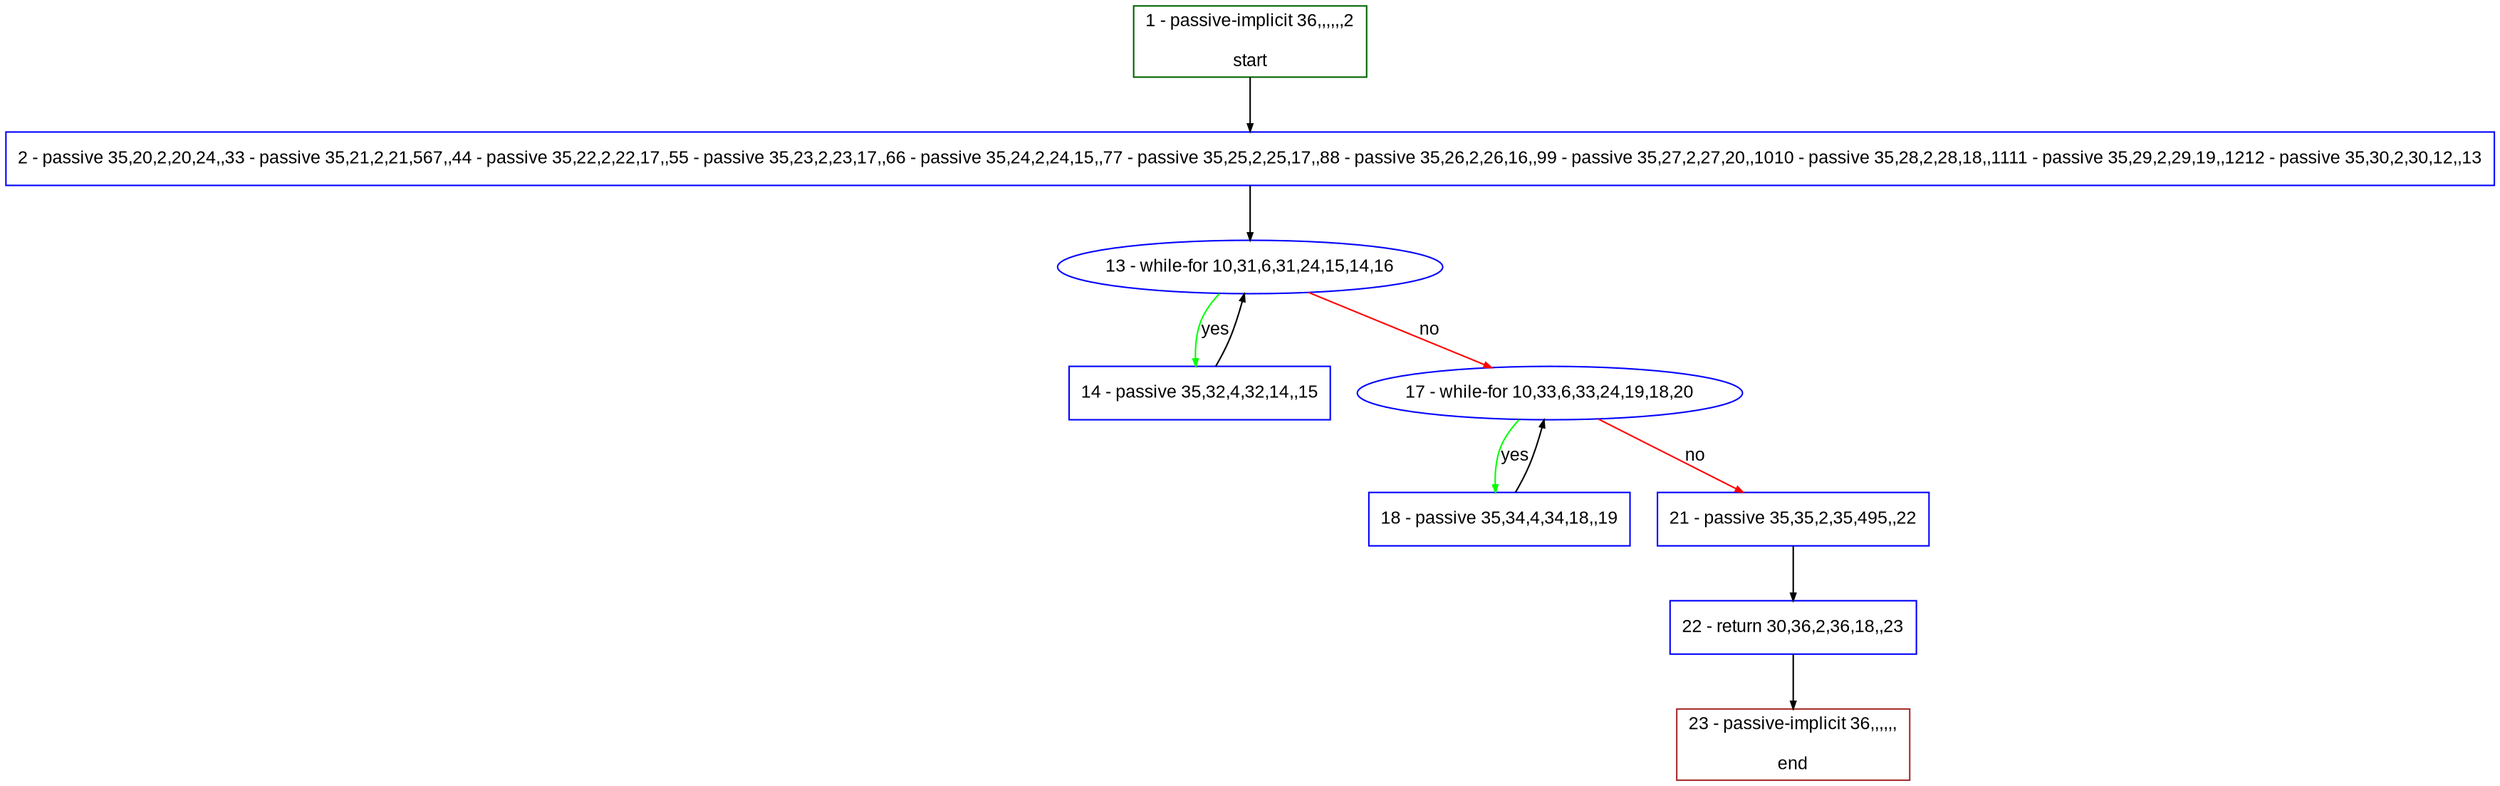 digraph "" {
  graph [pack="true", label="", fontsize="12", packmode="clust", fontname="Arial", fillcolor="#FFFFCC", bgcolor="white", style="rounded,filled", compound="true"];
  node [node_initialized="no", label="", color="grey", fontsize="12", fillcolor="white", fontname="Arial", style="filled", shape="rectangle", compound="true", fixedsize="false"];
  edge [fontcolor="black", arrowhead="normal", arrowtail="none", arrowsize="0.5", ltail="", label="", color="black", fontsize="12", lhead="", fontname="Arial", dir="forward", compound="true"];
  __N1 [label="2 - passive 35,20,2,20,24,,33 - passive 35,21,2,21,567,,44 - passive 35,22,2,22,17,,55 - passive 35,23,2,23,17,,66 - passive 35,24,2,24,15,,77 - passive 35,25,2,25,17,,88 - passive 35,26,2,26,16,,99 - passive 35,27,2,27,20,,1010 - passive 35,28,2,28,18,,1111 - passive 35,29,2,29,19,,1212 - passive 35,30,2,30,12,,13", color="#0000ff", fillcolor="#ffffff", style="filled", shape="box"];
  __N2 [label="1 - passive-implicit 36,,,,,,2\n\nstart", color="#006400", fillcolor="#ffffff", style="filled", shape="box"];
  __N3 [label="13 - while-for 10,31,6,31,24,15,14,16", color="#0000ff", fillcolor="#ffffff", style="filled", shape="oval"];
  __N4 [label="14 - passive 35,32,4,32,14,,15", color="#0000ff", fillcolor="#ffffff", style="filled", shape="box"];
  __N5 [label="17 - while-for 10,33,6,33,24,19,18,20", color="#0000ff", fillcolor="#ffffff", style="filled", shape="oval"];
  __N6 [label="18 - passive 35,34,4,34,18,,19", color="#0000ff", fillcolor="#ffffff", style="filled", shape="box"];
  __N7 [label="21 - passive 35,35,2,35,495,,22", color="#0000ff", fillcolor="#ffffff", style="filled", shape="box"];
  __N8 [label="22 - return 30,36,2,36,18,,23", color="#0000ff", fillcolor="#ffffff", style="filled", shape="box"];
  __N9 [label="23 - passive-implicit 36,,,,,,\n\nend", color="#a52a2a", fillcolor="#ffffff", style="filled", shape="box"];
  __N2 -> __N1 [arrowhead="normal", arrowtail="none", color="#000000", label="", dir="forward"];
  __N1 -> __N3 [arrowhead="normal", arrowtail="none", color="#000000", label="", dir="forward"];
  __N3 -> __N4 [arrowhead="normal", arrowtail="none", color="#00ff00", label="yes", dir="forward"];
  __N4 -> __N3 [arrowhead="normal", arrowtail="none", color="#000000", label="", dir="forward"];
  __N3 -> __N5 [arrowhead="normal", arrowtail="none", color="#ff0000", label="no", dir="forward"];
  __N5 -> __N6 [arrowhead="normal", arrowtail="none", color="#00ff00", label="yes", dir="forward"];
  __N6 -> __N5 [arrowhead="normal", arrowtail="none", color="#000000", label="", dir="forward"];
  __N5 -> __N7 [arrowhead="normal", arrowtail="none", color="#ff0000", label="no", dir="forward"];
  __N7 -> __N8 [arrowhead="normal", arrowtail="none", color="#000000", label="", dir="forward"];
  __N8 -> __N9 [arrowhead="normal", arrowtail="none", color="#000000", label="", dir="forward"];
}
